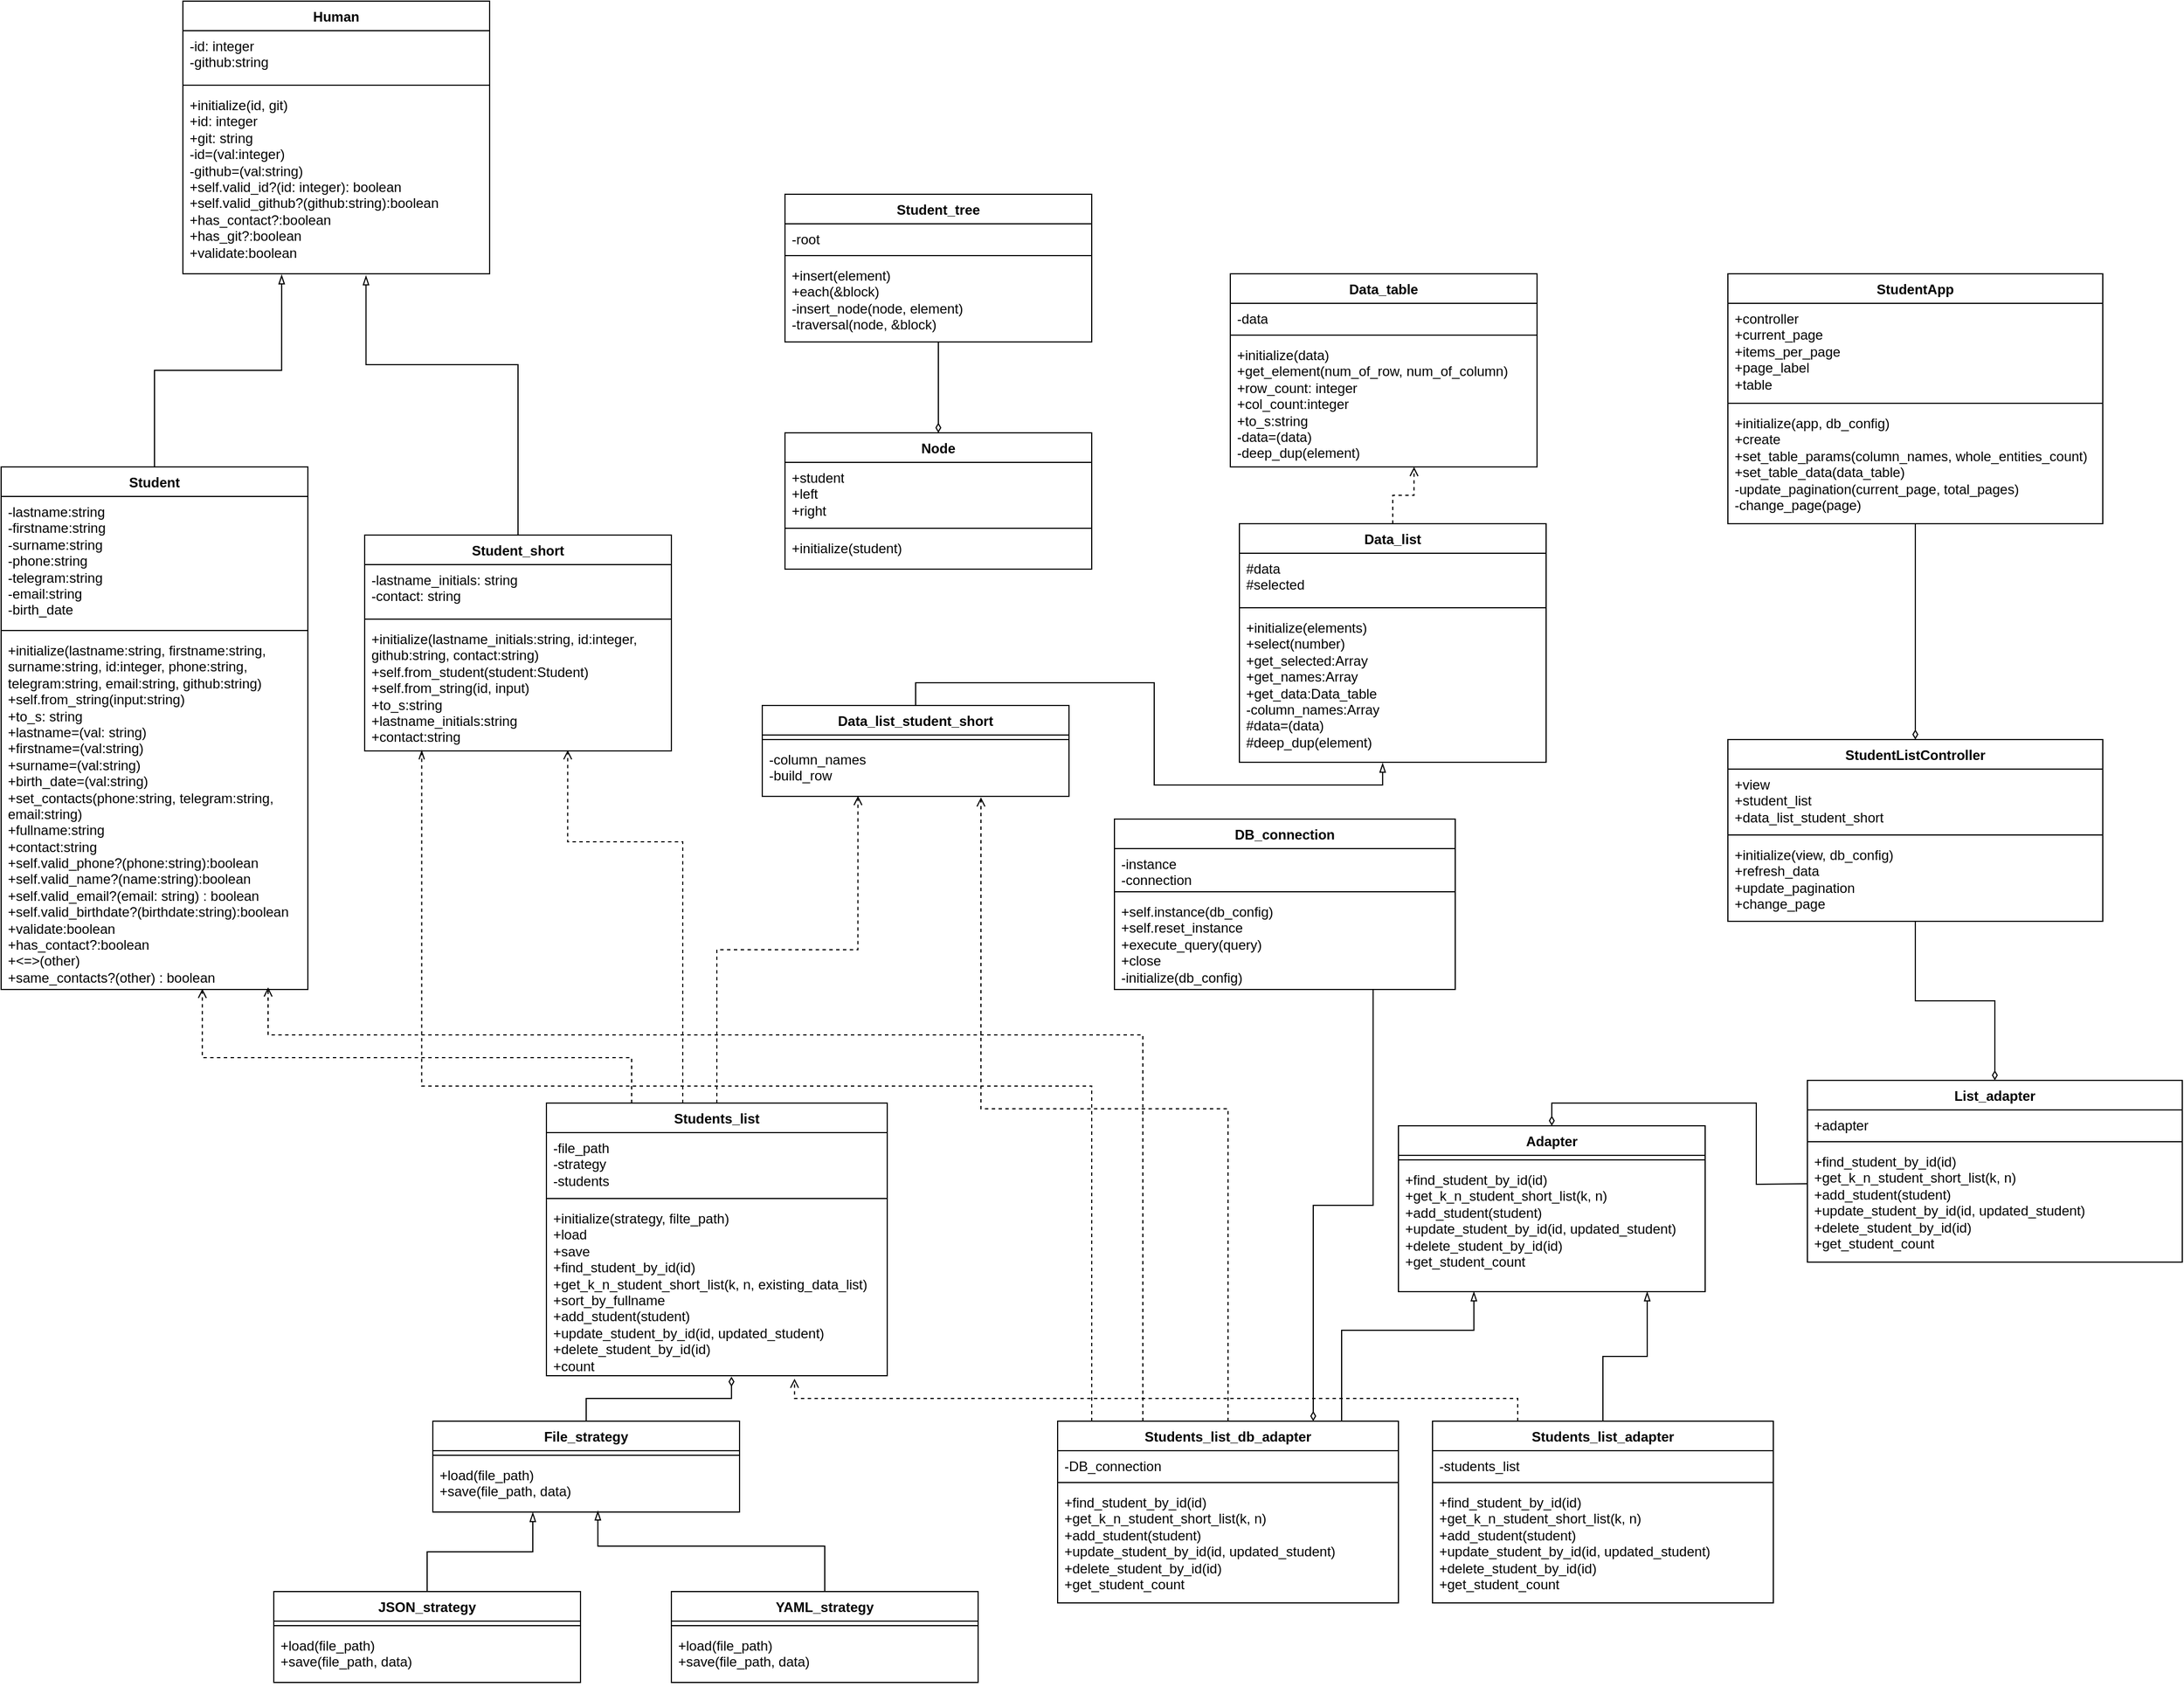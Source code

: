 <mxfile version="25.0.3">
  <diagram name="Страница — 1" id="xzKSbDcUTC4oshEdBpyW">
    <mxGraphModel dx="860" dy="2087" grid="1" gridSize="10" guides="1" tooltips="1" connect="1" arrows="1" fold="1" page="1" pageScale="1" pageWidth="827" pageHeight="1169" math="0" shadow="0">
      <root>
        <mxCell id="0" />
        <mxCell id="1" parent="0" />
        <mxCell id="dgC0GQ52S56ldT9R5wZU-2" value="Human" style="swimlane;fontStyle=1;align=center;verticalAlign=top;childLayout=stackLayout;horizontal=1;startSize=26;horizontalStack=0;resizeParent=1;resizeParentMax=0;resizeLast=0;collapsible=1;marginBottom=0;whiteSpace=wrap;html=1;" parent="1" vertex="1">
          <mxGeometry x="1010" y="-210" width="270" height="240" as="geometry" />
        </mxCell>
        <mxCell id="dgC0GQ52S56ldT9R5wZU-3" value="-id: integer&lt;div&gt;-github:string&lt;/div&gt;&lt;div&gt;&lt;br&gt;&lt;/div&gt;" style="text;strokeColor=none;fillColor=none;align=left;verticalAlign=top;spacingLeft=4;spacingRight=4;overflow=hidden;rotatable=0;points=[[0,0.5],[1,0.5]];portConstraint=eastwest;whiteSpace=wrap;html=1;" parent="dgC0GQ52S56ldT9R5wZU-2" vertex="1">
          <mxGeometry y="26" width="270" height="44" as="geometry" />
        </mxCell>
        <mxCell id="dgC0GQ52S56ldT9R5wZU-4" value="" style="line;strokeWidth=1;fillColor=none;align=left;verticalAlign=middle;spacingTop=-1;spacingLeft=3;spacingRight=3;rotatable=0;labelPosition=right;points=[];portConstraint=eastwest;strokeColor=inherit;" parent="dgC0GQ52S56ldT9R5wZU-2" vertex="1">
          <mxGeometry y="70" width="270" height="8" as="geometry" />
        </mxCell>
        <mxCell id="dgC0GQ52S56ldT9R5wZU-5" value="+initialize(id, git)&lt;div&gt;+id: integer&lt;/div&gt;&lt;div&gt;+git: string&lt;/div&gt;&lt;div&gt;-id=(val:integer)&lt;/div&gt;&lt;div&gt;-github=(val:string)&lt;/div&gt;&lt;div&gt;+self.valid_id?(id: integer): boolean&lt;/div&gt;&lt;div&gt;+self.valid_github?(github:string):boolean&lt;/div&gt;&lt;div&gt;+has_contact?:boolean&lt;/div&gt;&lt;div&gt;+has_git?:boolean&lt;/div&gt;&lt;div&gt;+validate:boolean&lt;/div&gt;" style="text;strokeColor=none;fillColor=none;align=left;verticalAlign=top;spacingLeft=4;spacingRight=4;overflow=hidden;rotatable=0;points=[[0,0.5],[1,0.5]];portConstraint=eastwest;whiteSpace=wrap;html=1;" parent="dgC0GQ52S56ldT9R5wZU-2" vertex="1">
          <mxGeometry y="78" width="270" height="162" as="geometry" />
        </mxCell>
        <mxCell id="dgC0GQ52S56ldT9R5wZU-6" value="Student_short" style="swimlane;fontStyle=1;align=center;verticalAlign=top;childLayout=stackLayout;horizontal=1;startSize=26;horizontalStack=0;resizeParent=1;resizeParentMax=0;resizeLast=0;collapsible=1;marginBottom=0;whiteSpace=wrap;html=1;" parent="1" vertex="1">
          <mxGeometry x="1170" y="260" width="270" height="190" as="geometry" />
        </mxCell>
        <mxCell id="dgC0GQ52S56ldT9R5wZU-7" value="-lastname_initials: string&lt;div&gt;-contact: string&lt;/div&gt;&lt;div&gt;&lt;br&gt;&lt;/div&gt;" style="text;strokeColor=none;fillColor=none;align=left;verticalAlign=top;spacingLeft=4;spacingRight=4;overflow=hidden;rotatable=0;points=[[0,0.5],[1,0.5]];portConstraint=eastwest;whiteSpace=wrap;html=1;" parent="dgC0GQ52S56ldT9R5wZU-6" vertex="1">
          <mxGeometry y="26" width="270" height="44" as="geometry" />
        </mxCell>
        <mxCell id="dgC0GQ52S56ldT9R5wZU-8" value="" style="line;strokeWidth=1;fillColor=none;align=left;verticalAlign=middle;spacingTop=-1;spacingLeft=3;spacingRight=3;rotatable=0;labelPosition=right;points=[];portConstraint=eastwest;strokeColor=inherit;" parent="dgC0GQ52S56ldT9R5wZU-6" vertex="1">
          <mxGeometry y="70" width="270" height="8" as="geometry" />
        </mxCell>
        <mxCell id="dgC0GQ52S56ldT9R5wZU-9" value="+initialize(lastname_initials:string, id:integer, github:string, contact:string)&lt;div&gt;+self.from_student(student:Student)&lt;/div&gt;&lt;div&gt;+self.from_string(id, input)&lt;/div&gt;&lt;div&gt;+to_s:string&lt;/div&gt;&lt;div&gt;+lastname_initials:string&lt;/div&gt;&lt;div&gt;+contact:string&lt;/div&gt;" style="text;strokeColor=none;fillColor=none;align=left;verticalAlign=top;spacingLeft=4;spacingRight=4;overflow=hidden;rotatable=0;points=[[0,0.5],[1,0.5]];portConstraint=eastwest;whiteSpace=wrap;html=1;" parent="dgC0GQ52S56ldT9R5wZU-6" vertex="1">
          <mxGeometry y="78" width="270" height="112" as="geometry" />
        </mxCell>
        <mxCell id="dgC0GQ52S56ldT9R5wZU-10" value="Student" style="swimlane;fontStyle=1;align=center;verticalAlign=top;childLayout=stackLayout;horizontal=1;startSize=26;horizontalStack=0;resizeParent=1;resizeParentMax=0;resizeLast=0;collapsible=1;marginBottom=0;whiteSpace=wrap;html=1;" parent="1" vertex="1">
          <mxGeometry x="850" y="200" width="270" height="460" as="geometry" />
        </mxCell>
        <mxCell id="dgC0GQ52S56ldT9R5wZU-11" value="&lt;div&gt;-lastname:string&lt;/div&gt;&lt;div&gt;-firstname:string&lt;/div&gt;&lt;div&gt;-surname:string&lt;/div&gt;&lt;div&gt;-phone:string&lt;/div&gt;&lt;div&gt;-telegram:string&lt;/div&gt;&lt;div&gt;-email:string&lt;/div&gt;&lt;div&gt;-birth_date&lt;/div&gt;" style="text;strokeColor=none;fillColor=none;align=left;verticalAlign=top;spacingLeft=4;spacingRight=4;overflow=hidden;rotatable=0;points=[[0,0.5],[1,0.5]];portConstraint=eastwest;whiteSpace=wrap;html=1;" parent="dgC0GQ52S56ldT9R5wZU-10" vertex="1">
          <mxGeometry y="26" width="270" height="114" as="geometry" />
        </mxCell>
        <mxCell id="dgC0GQ52S56ldT9R5wZU-12" value="" style="line;strokeWidth=1;fillColor=none;align=left;verticalAlign=middle;spacingTop=-1;spacingLeft=3;spacingRight=3;rotatable=0;labelPosition=right;points=[];portConstraint=eastwest;strokeColor=inherit;" parent="dgC0GQ52S56ldT9R5wZU-10" vertex="1">
          <mxGeometry y="140" width="270" height="8" as="geometry" />
        </mxCell>
        <mxCell id="dgC0GQ52S56ldT9R5wZU-13" value="+initialize(lastname:string, firstname:string, surname:string, id:integer, phone:string, telegram:string, email:string, github:string)&lt;div&gt;+self.from_string(input:string)&lt;/div&gt;&lt;div&gt;+to_s: string&lt;/div&gt;&lt;div&gt;+lastname=(val: string)&lt;/div&gt;&lt;div&gt;+firstname=(val:string)&lt;/div&gt;&lt;div&gt;+surname=(val:string)&lt;/div&gt;&lt;div&gt;+birth_date=(val:string)&lt;/div&gt;&lt;div&gt;+set_contacts(phone:string, telegram:string, email:string)&lt;/div&gt;&lt;div&gt;+fullname:string&lt;/div&gt;&lt;div&gt;+contact:string&lt;/div&gt;&lt;div&gt;&lt;div&gt;+self.valid_phone?(phone:string):boolean&lt;/div&gt;&lt;div&gt;+self.valid_name?(name:string):boolean&lt;/div&gt;&lt;div&gt;+self.valid_email?(email: string) : boolean&lt;/div&gt;&lt;/div&gt;&lt;div&gt;+self.valid_birthdate?(birthdate:string):boolean&lt;/div&gt;&lt;div&gt;+validate:boolean&lt;/div&gt;&lt;div&gt;+has_contact?:boolean&lt;/div&gt;&lt;div&gt;+&amp;lt;=&amp;gt;(other)&lt;/div&gt;&lt;div&gt;+same_contacts?(other) : boolean&lt;/div&gt;" style="text;strokeColor=none;fillColor=none;align=left;verticalAlign=top;spacingLeft=4;spacingRight=4;overflow=hidden;rotatable=0;points=[[0,0.5],[1,0.5]];portConstraint=eastwest;whiteSpace=wrap;html=1;" parent="dgC0GQ52S56ldT9R5wZU-10" vertex="1">
          <mxGeometry y="148" width="270" height="312" as="geometry" />
        </mxCell>
        <mxCell id="dgC0GQ52S56ldT9R5wZU-14" style="rounded=0;orthogonalLoop=1;jettySize=auto;html=1;exitX=0.5;exitY=0;exitDx=0;exitDy=0;endArrow=blockThin;endFill=0;edgeStyle=orthogonalEdgeStyle;entryX=0.597;entryY=1.01;entryDx=0;entryDy=0;entryPerimeter=0;" parent="1" source="dgC0GQ52S56ldT9R5wZU-6" target="dgC0GQ52S56ldT9R5wZU-5" edge="1">
          <mxGeometry relative="1" as="geometry">
            <mxPoint x="1171" y="333" as="targetPoint" />
            <Array as="points">
              <mxPoint x="1305" y="110" />
              <mxPoint x="1171" y="110" />
            </Array>
          </mxGeometry>
        </mxCell>
        <mxCell id="dgC0GQ52S56ldT9R5wZU-16" style="edgeStyle=orthogonalEdgeStyle;rounded=0;orthogonalLoop=1;jettySize=auto;html=1;entryX=0.5;entryY=0;entryDx=0;entryDy=0;exitX=0.322;exitY=1.005;exitDx=0;exitDy=0;exitPerimeter=0;startArrow=blockThin;startFill=0;endArrow=none;endFill=0;" parent="1" source="dgC0GQ52S56ldT9R5wZU-5" target="dgC0GQ52S56ldT9R5wZU-10" edge="1">
          <mxGeometry relative="1" as="geometry" />
        </mxCell>
        <mxCell id="dgC0GQ52S56ldT9R5wZU-17" value="Data_list" style="swimlane;fontStyle=1;align=center;verticalAlign=top;childLayout=stackLayout;horizontal=1;startSize=26;horizontalStack=0;resizeParent=1;resizeParentMax=0;resizeLast=0;collapsible=1;marginBottom=0;whiteSpace=wrap;html=1;" parent="1" vertex="1">
          <mxGeometry x="1940" y="250" width="270" height="210" as="geometry" />
        </mxCell>
        <mxCell id="dgC0GQ52S56ldT9R5wZU-18" value="&lt;div&gt;#data&lt;/div&gt;&lt;div&gt;#selected&lt;/div&gt;" style="text;strokeColor=none;fillColor=none;align=left;verticalAlign=top;spacingLeft=4;spacingRight=4;overflow=hidden;rotatable=0;points=[[0,0.5],[1,0.5]];portConstraint=eastwest;whiteSpace=wrap;html=1;" parent="dgC0GQ52S56ldT9R5wZU-17" vertex="1">
          <mxGeometry y="26" width="270" height="44" as="geometry" />
        </mxCell>
        <mxCell id="dgC0GQ52S56ldT9R5wZU-19" value="" style="line;strokeWidth=1;fillColor=none;align=left;verticalAlign=middle;spacingTop=-1;spacingLeft=3;spacingRight=3;rotatable=0;labelPosition=right;points=[];portConstraint=eastwest;strokeColor=inherit;" parent="dgC0GQ52S56ldT9R5wZU-17" vertex="1">
          <mxGeometry y="70" width="270" height="8" as="geometry" />
        </mxCell>
        <mxCell id="dgC0GQ52S56ldT9R5wZU-20" value="+initialize(elements)&lt;div&gt;+select(number)&lt;/div&gt;&lt;div&gt;+get_selected:Array&lt;/div&gt;&lt;div&gt;+get_names:Array&lt;/div&gt;&lt;div&gt;+get_data:Data_table&lt;/div&gt;&lt;div&gt;-column_names:Array&lt;/div&gt;&lt;div&gt;#data=(data)&lt;/div&gt;&lt;div&gt;#deep_dup(element)&lt;/div&gt;" style="text;strokeColor=none;fillColor=none;align=left;verticalAlign=top;spacingLeft=4;spacingRight=4;overflow=hidden;rotatable=0;points=[[0,0.5],[1,0.5]];portConstraint=eastwest;whiteSpace=wrap;html=1;" parent="dgC0GQ52S56ldT9R5wZU-17" vertex="1">
          <mxGeometry y="78" width="270" height="132" as="geometry" />
        </mxCell>
        <mxCell id="dgC0GQ52S56ldT9R5wZU-21" value="Data_list_student_short" style="swimlane;fontStyle=1;align=center;verticalAlign=top;childLayout=stackLayout;horizontal=1;startSize=26;horizontalStack=0;resizeParent=1;resizeParentMax=0;resizeLast=0;collapsible=1;marginBottom=0;whiteSpace=wrap;html=1;" parent="1" vertex="1">
          <mxGeometry x="1520" y="410" width="270" height="80" as="geometry" />
        </mxCell>
        <mxCell id="dgC0GQ52S56ldT9R5wZU-23" value="" style="line;strokeWidth=1;fillColor=none;align=left;verticalAlign=middle;spacingTop=-1;spacingLeft=3;spacingRight=3;rotatable=0;labelPosition=right;points=[];portConstraint=eastwest;strokeColor=inherit;" parent="dgC0GQ52S56ldT9R5wZU-21" vertex="1">
          <mxGeometry y="26" width="270" height="8" as="geometry" />
        </mxCell>
        <mxCell id="dgC0GQ52S56ldT9R5wZU-24" value="-column_names&lt;div&gt;-build_row&lt;/div&gt;" style="text;strokeColor=none;fillColor=none;align=left;verticalAlign=top;spacingLeft=4;spacingRight=4;overflow=hidden;rotatable=0;points=[[0,0.5],[1,0.5]];portConstraint=eastwest;whiteSpace=wrap;html=1;" parent="dgC0GQ52S56ldT9R5wZU-21" vertex="1">
          <mxGeometry y="34" width="270" height="46" as="geometry" />
        </mxCell>
        <mxCell id="dgC0GQ52S56ldT9R5wZU-25" style="edgeStyle=orthogonalEdgeStyle;rounded=0;orthogonalLoop=1;jettySize=auto;html=1;exitX=0.5;exitY=0;exitDx=0;exitDy=0;entryX=0.467;entryY=1.005;entryDx=0;entryDy=0;entryPerimeter=0;endArrow=blockThin;endFill=0;" parent="1" source="dgC0GQ52S56ldT9R5wZU-21" target="dgC0GQ52S56ldT9R5wZU-20" edge="1">
          <mxGeometry relative="1" as="geometry" />
        </mxCell>
        <mxCell id="dgC0GQ52S56ldT9R5wZU-26" value="Data_table" style="swimlane;fontStyle=1;align=center;verticalAlign=top;childLayout=stackLayout;horizontal=1;startSize=26;horizontalStack=0;resizeParent=1;resizeParentMax=0;resizeLast=0;collapsible=1;marginBottom=0;whiteSpace=wrap;html=1;" parent="1" vertex="1">
          <mxGeometry x="1932" y="30" width="270" height="170" as="geometry" />
        </mxCell>
        <mxCell id="dgC0GQ52S56ldT9R5wZU-27" value="-data" style="text;strokeColor=none;fillColor=none;align=left;verticalAlign=top;spacingLeft=4;spacingRight=4;overflow=hidden;rotatable=0;points=[[0,0.5],[1,0.5]];portConstraint=eastwest;whiteSpace=wrap;html=1;" parent="dgC0GQ52S56ldT9R5wZU-26" vertex="1">
          <mxGeometry y="26" width="270" height="24" as="geometry" />
        </mxCell>
        <mxCell id="dgC0GQ52S56ldT9R5wZU-28" value="" style="line;strokeWidth=1;fillColor=none;align=left;verticalAlign=middle;spacingTop=-1;spacingLeft=3;spacingRight=3;rotatable=0;labelPosition=right;points=[];portConstraint=eastwest;strokeColor=inherit;" parent="dgC0GQ52S56ldT9R5wZU-26" vertex="1">
          <mxGeometry y="50" width="270" height="8" as="geometry" />
        </mxCell>
        <mxCell id="dgC0GQ52S56ldT9R5wZU-29" value="+initialize(data)&lt;div&gt;+get_element(num_of_row, num_of_column)&lt;/div&gt;&lt;div&gt;+row_count: integer&lt;/div&gt;&lt;div&gt;+col_count:integer&lt;/div&gt;&lt;div&gt;+to_s:string&lt;/div&gt;&lt;div&gt;-data=(data)&lt;/div&gt;&lt;div&gt;-deep_dup(element)&lt;/div&gt;" style="text;strokeColor=none;fillColor=none;align=left;verticalAlign=top;spacingLeft=4;spacingRight=4;overflow=hidden;rotatable=0;points=[[0,0.5],[1,0.5]];portConstraint=eastwest;whiteSpace=wrap;html=1;" parent="dgC0GQ52S56ldT9R5wZU-26" vertex="1">
          <mxGeometry y="58" width="270" height="112" as="geometry" />
        </mxCell>
        <mxCell id="rb87mAZRh5w8BiPJoc-g-1" value="Students_list" style="swimlane;fontStyle=1;align=center;verticalAlign=top;childLayout=stackLayout;horizontal=1;startSize=26;horizontalStack=0;resizeParent=1;resizeParentMax=0;resizeLast=0;collapsible=1;marginBottom=0;whiteSpace=wrap;html=1;" parent="1" vertex="1">
          <mxGeometry x="1330" y="760" width="300" height="240" as="geometry" />
        </mxCell>
        <mxCell id="rb87mAZRh5w8BiPJoc-g-2" value="-file_path&lt;div&gt;-strategy&lt;/div&gt;&lt;div&gt;-students&lt;/div&gt;" style="text;strokeColor=none;fillColor=none;align=left;verticalAlign=top;spacingLeft=4;spacingRight=4;overflow=hidden;rotatable=0;points=[[0,0.5],[1,0.5]];portConstraint=eastwest;whiteSpace=wrap;html=1;" parent="rb87mAZRh5w8BiPJoc-g-1" vertex="1">
          <mxGeometry y="26" width="300" height="54" as="geometry" />
        </mxCell>
        <mxCell id="rb87mAZRh5w8BiPJoc-g-3" value="" style="line;strokeWidth=1;fillColor=none;align=left;verticalAlign=middle;spacingTop=-1;spacingLeft=3;spacingRight=3;rotatable=0;labelPosition=right;points=[];portConstraint=eastwest;strokeColor=inherit;" parent="rb87mAZRh5w8BiPJoc-g-1" vertex="1">
          <mxGeometry y="80" width="300" height="8" as="geometry" />
        </mxCell>
        <mxCell id="rb87mAZRh5w8BiPJoc-g-4" value="+initialize(strategy, filte_path)&lt;div&gt;+load&lt;/div&gt;&lt;div&gt;+save&lt;/div&gt;&lt;div&gt;+find_student_by_id(id)&lt;/div&gt;&lt;div&gt;+get_k_n_student_short_list(k, n, existing_data_list)&lt;/div&gt;&lt;div&gt;+sort_by_fullname&lt;/div&gt;&lt;div&gt;+add_student(student)&lt;/div&gt;&lt;div&gt;+update_student_by_id(id, updated_student)&lt;/div&gt;&lt;div&gt;+delete_student_by_id(id)&lt;/div&gt;&lt;div&gt;+count&lt;/div&gt;" style="text;strokeColor=none;fillColor=none;align=left;verticalAlign=top;spacingLeft=4;spacingRight=4;overflow=hidden;rotatable=0;points=[[0,0.5],[1,0.5]];portConstraint=eastwest;whiteSpace=wrap;html=1;" parent="rb87mAZRh5w8BiPJoc-g-1" vertex="1">
          <mxGeometry y="88" width="300" height="152" as="geometry" />
        </mxCell>
        <mxCell id="aVTpw7ciWaZ5N4menI4E-1" style="edgeStyle=orthogonalEdgeStyle;rounded=0;orthogonalLoop=1;jettySize=auto;html=1;entryX=0.5;entryY=0;entryDx=0;entryDy=0;endArrow=diamondThin;endFill=0;" parent="1" source="rb87mAZRh5w8BiPJoc-g-5" target="rb87mAZRh5w8BiPJoc-g-9" edge="1">
          <mxGeometry relative="1" as="geometry" />
        </mxCell>
        <mxCell id="rb87mAZRh5w8BiPJoc-g-5" value="Student_tree" style="swimlane;fontStyle=1;align=center;verticalAlign=top;childLayout=stackLayout;horizontal=1;startSize=26;horizontalStack=0;resizeParent=1;resizeParentMax=0;resizeLast=0;collapsible=1;marginBottom=0;whiteSpace=wrap;html=1;" parent="1" vertex="1">
          <mxGeometry x="1540" y="-40" width="270" height="130" as="geometry" />
        </mxCell>
        <mxCell id="rb87mAZRh5w8BiPJoc-g-6" value="&lt;div&gt;-root&lt;/div&gt;" style="text;strokeColor=none;fillColor=none;align=left;verticalAlign=top;spacingLeft=4;spacingRight=4;overflow=hidden;rotatable=0;points=[[0,0.5],[1,0.5]];portConstraint=eastwest;whiteSpace=wrap;html=1;" parent="rb87mAZRh5w8BiPJoc-g-5" vertex="1">
          <mxGeometry y="26" width="270" height="24" as="geometry" />
        </mxCell>
        <mxCell id="rb87mAZRh5w8BiPJoc-g-7" value="" style="line;strokeWidth=1;fillColor=none;align=left;verticalAlign=middle;spacingTop=-1;spacingLeft=3;spacingRight=3;rotatable=0;labelPosition=right;points=[];portConstraint=eastwest;strokeColor=inherit;" parent="rb87mAZRh5w8BiPJoc-g-5" vertex="1">
          <mxGeometry y="50" width="270" height="8" as="geometry" />
        </mxCell>
        <mxCell id="rb87mAZRh5w8BiPJoc-g-8" value="+insert(element)&lt;div&gt;+each(&amp;amp;block)&lt;/div&gt;&lt;div&gt;-insert_node(node, element)&lt;/div&gt;&lt;div&gt;-traversal(node, &amp;amp;block)&lt;/div&gt;" style="text;strokeColor=none;fillColor=none;align=left;verticalAlign=top;spacingLeft=4;spacingRight=4;overflow=hidden;rotatable=0;points=[[0,0.5],[1,0.5]];portConstraint=eastwest;whiteSpace=wrap;html=1;" parent="rb87mAZRh5w8BiPJoc-g-5" vertex="1">
          <mxGeometry y="58" width="270" height="72" as="geometry" />
        </mxCell>
        <mxCell id="rb87mAZRh5w8BiPJoc-g-9" value="Node" style="swimlane;fontStyle=1;align=center;verticalAlign=top;childLayout=stackLayout;horizontal=1;startSize=26;horizontalStack=0;resizeParent=1;resizeParentMax=0;resizeLast=0;collapsible=1;marginBottom=0;whiteSpace=wrap;html=1;" parent="1" vertex="1">
          <mxGeometry x="1540" y="170" width="270" height="120" as="geometry" />
        </mxCell>
        <mxCell id="rb87mAZRh5w8BiPJoc-g-10" value="&lt;div&gt;+student&lt;/div&gt;&lt;div&gt;+left&lt;/div&gt;&lt;div&gt;+right&lt;/div&gt;" style="text;strokeColor=none;fillColor=none;align=left;verticalAlign=top;spacingLeft=4;spacingRight=4;overflow=hidden;rotatable=0;points=[[0,0.5],[1,0.5]];portConstraint=eastwest;whiteSpace=wrap;html=1;" parent="rb87mAZRh5w8BiPJoc-g-9" vertex="1">
          <mxGeometry y="26" width="270" height="54" as="geometry" />
        </mxCell>
        <mxCell id="rb87mAZRh5w8BiPJoc-g-11" value="" style="line;strokeWidth=1;fillColor=none;align=left;verticalAlign=middle;spacingTop=-1;spacingLeft=3;spacingRight=3;rotatable=0;labelPosition=right;points=[];portConstraint=eastwest;strokeColor=inherit;" parent="rb87mAZRh5w8BiPJoc-g-9" vertex="1">
          <mxGeometry y="80" width="270" height="8" as="geometry" />
        </mxCell>
        <mxCell id="rb87mAZRh5w8BiPJoc-g-12" value="+initialize(student)" style="text;strokeColor=none;fillColor=none;align=left;verticalAlign=top;spacingLeft=4;spacingRight=4;overflow=hidden;rotatable=0;points=[[0,0.5],[1,0.5]];portConstraint=eastwest;whiteSpace=wrap;html=1;" parent="rb87mAZRh5w8BiPJoc-g-9" vertex="1">
          <mxGeometry y="88" width="270" height="32" as="geometry" />
        </mxCell>
        <mxCell id="rb87mAZRh5w8BiPJoc-g-14" value="File_strategy" style="swimlane;fontStyle=1;align=center;verticalAlign=top;childLayout=stackLayout;horizontal=1;startSize=26;horizontalStack=0;resizeParent=1;resizeParentMax=0;resizeLast=0;collapsible=1;marginBottom=0;whiteSpace=wrap;html=1;" parent="1" vertex="1">
          <mxGeometry x="1230" y="1040" width="270" height="80" as="geometry" />
        </mxCell>
        <mxCell id="rb87mAZRh5w8BiPJoc-g-15" value="" style="line;strokeWidth=1;fillColor=none;align=left;verticalAlign=middle;spacingTop=-1;spacingLeft=3;spacingRight=3;rotatable=0;labelPosition=right;points=[];portConstraint=eastwest;strokeColor=inherit;" parent="rb87mAZRh5w8BiPJoc-g-14" vertex="1">
          <mxGeometry y="26" width="270" height="8" as="geometry" />
        </mxCell>
        <mxCell id="rb87mAZRh5w8BiPJoc-g-16" value="+load(file_path)&lt;div&gt;+save(file_path, data)&lt;/div&gt;" style="text;strokeColor=none;fillColor=none;align=left;verticalAlign=top;spacingLeft=4;spacingRight=4;overflow=hidden;rotatable=0;points=[[0,0.5],[1,0.5]];portConstraint=eastwest;whiteSpace=wrap;html=1;" parent="rb87mAZRh5w8BiPJoc-g-14" vertex="1">
          <mxGeometry y="34" width="270" height="46" as="geometry" />
        </mxCell>
        <mxCell id="rb87mAZRh5w8BiPJoc-g-24" value="JSON_strategy" style="swimlane;fontStyle=1;align=center;verticalAlign=top;childLayout=stackLayout;horizontal=1;startSize=26;horizontalStack=0;resizeParent=1;resizeParentMax=0;resizeLast=0;collapsible=1;marginBottom=0;whiteSpace=wrap;html=1;" parent="1" vertex="1">
          <mxGeometry x="1090" y="1190" width="270" height="80" as="geometry" />
        </mxCell>
        <mxCell id="rb87mAZRh5w8BiPJoc-g-25" value="" style="line;strokeWidth=1;fillColor=none;align=left;verticalAlign=middle;spacingTop=-1;spacingLeft=3;spacingRight=3;rotatable=0;labelPosition=right;points=[];portConstraint=eastwest;strokeColor=inherit;" parent="rb87mAZRh5w8BiPJoc-g-24" vertex="1">
          <mxGeometry y="26" width="270" height="8" as="geometry" />
        </mxCell>
        <mxCell id="rb87mAZRh5w8BiPJoc-g-26" value="+load(file_path)&lt;div&gt;+save(file_path, data)&lt;/div&gt;" style="text;strokeColor=none;fillColor=none;align=left;verticalAlign=top;spacingLeft=4;spacingRight=4;overflow=hidden;rotatable=0;points=[[0,0.5],[1,0.5]];portConstraint=eastwest;whiteSpace=wrap;html=1;" parent="rb87mAZRh5w8BiPJoc-g-24" vertex="1">
          <mxGeometry y="34" width="270" height="46" as="geometry" />
        </mxCell>
        <mxCell id="rb87mAZRh5w8BiPJoc-g-27" value="YAML_strategy" style="swimlane;fontStyle=1;align=center;verticalAlign=top;childLayout=stackLayout;horizontal=1;startSize=26;horizontalStack=0;resizeParent=1;resizeParentMax=0;resizeLast=0;collapsible=1;marginBottom=0;whiteSpace=wrap;html=1;" parent="1" vertex="1">
          <mxGeometry x="1440" y="1190" width="270" height="80" as="geometry" />
        </mxCell>
        <mxCell id="rb87mAZRh5w8BiPJoc-g-28" value="" style="line;strokeWidth=1;fillColor=none;align=left;verticalAlign=middle;spacingTop=-1;spacingLeft=3;spacingRight=3;rotatable=0;labelPosition=right;points=[];portConstraint=eastwest;strokeColor=inherit;" parent="rb87mAZRh5w8BiPJoc-g-27" vertex="1">
          <mxGeometry y="26" width="270" height="8" as="geometry" />
        </mxCell>
        <mxCell id="rb87mAZRh5w8BiPJoc-g-29" value="+load(file_path)&lt;div&gt;+save(file_path, data)&lt;/div&gt;" style="text;strokeColor=none;fillColor=none;align=left;verticalAlign=top;spacingLeft=4;spacingRight=4;overflow=hidden;rotatable=0;points=[[0,0.5],[1,0.5]];portConstraint=eastwest;whiteSpace=wrap;html=1;" parent="rb87mAZRh5w8BiPJoc-g-27" vertex="1">
          <mxGeometry y="34" width="270" height="46" as="geometry" />
        </mxCell>
        <mxCell id="rb87mAZRh5w8BiPJoc-g-30" style="edgeStyle=orthogonalEdgeStyle;rounded=0;orthogonalLoop=1;jettySize=auto;html=1;exitX=0.5;exitY=0;exitDx=0;exitDy=0;entryX=0.326;entryY=1.006;entryDx=0;entryDy=0;entryPerimeter=0;endArrow=blockThin;endFill=0;" parent="1" source="rb87mAZRh5w8BiPJoc-g-24" target="rb87mAZRh5w8BiPJoc-g-16" edge="1">
          <mxGeometry relative="1" as="geometry" />
        </mxCell>
        <mxCell id="rb87mAZRh5w8BiPJoc-g-31" style="edgeStyle=orthogonalEdgeStyle;rounded=0;orthogonalLoop=1;jettySize=auto;html=1;exitX=0.5;exitY=0;exitDx=0;exitDy=0;entryX=0.538;entryY=0.975;entryDx=0;entryDy=0;entryPerimeter=0;endArrow=blockThin;endFill=0;" parent="1" source="rb87mAZRh5w8BiPJoc-g-27" target="rb87mAZRh5w8BiPJoc-g-16" edge="1">
          <mxGeometry relative="1" as="geometry">
            <Array as="points">
              <mxPoint x="1575" y="1150" />
              <mxPoint x="1375" y="1150" />
            </Array>
          </mxGeometry>
        </mxCell>
        <mxCell id="N9eYVUXCDiaWprhX4-wi-15" style="edgeStyle=orthogonalEdgeStyle;rounded=0;orthogonalLoop=1;jettySize=auto;html=1;endArrow=open;endFill=0;exitX=0.25;exitY=0;exitDx=0;exitDy=0;startArrow=none;startFill=0;entryX=0.874;entryY=0.994;entryDx=0;entryDy=0;entryPerimeter=0;dashed=1;" parent="1" source="t7xBzDP67uY2wWWh6h_h-16" target="dgC0GQ52S56ldT9R5wZU-13" edge="1">
          <mxGeometry relative="1" as="geometry">
            <mxPoint x="1080" y="650" as="targetPoint" />
            <Array as="points">
              <mxPoint x="1855" y="700" />
              <mxPoint x="1085" y="700" />
            </Array>
            <mxPoint x="1861" y="836" as="sourcePoint" />
          </mxGeometry>
        </mxCell>
        <mxCell id="t7xBzDP67uY2wWWh6h_h-6" value="Adapter" style="swimlane;fontStyle=1;align=center;verticalAlign=top;childLayout=stackLayout;horizontal=1;startSize=26;horizontalStack=0;resizeParent=1;resizeParentMax=0;resizeLast=0;collapsible=1;marginBottom=0;whiteSpace=wrap;html=1;" parent="1" vertex="1">
          <mxGeometry x="2080" y="780" width="270" height="146" as="geometry" />
        </mxCell>
        <mxCell id="t7xBzDP67uY2wWWh6h_h-8" value="" style="line;strokeWidth=1;fillColor=none;align=left;verticalAlign=middle;spacingTop=-1;spacingLeft=3;spacingRight=3;rotatable=0;labelPosition=right;points=[];portConstraint=eastwest;strokeColor=inherit;" parent="t7xBzDP67uY2wWWh6h_h-6" vertex="1">
          <mxGeometry y="26" width="270" height="8" as="geometry" />
        </mxCell>
        <mxCell id="t7xBzDP67uY2wWWh6h_h-9" value="+find_student_by_id(id)&lt;div&gt;+get_k_n_student_short_list(k, n)&lt;/div&gt;&lt;div&gt;+add_student(student)&lt;/div&gt;&lt;div&gt;+update_student_by_id(id, updated_student)&lt;/div&gt;&lt;div&gt;+delete_student_by_id(id)&lt;/div&gt;&lt;div&gt;+get_student_count&lt;/div&gt;" style="text;strokeColor=none;fillColor=none;align=left;verticalAlign=top;spacingLeft=4;spacingRight=4;overflow=hidden;rotatable=0;points=[[0,0.5],[1,0.5]];portConstraint=eastwest;whiteSpace=wrap;html=1;" parent="t7xBzDP67uY2wWWh6h_h-6" vertex="1">
          <mxGeometry y="34" width="270" height="112" as="geometry" />
        </mxCell>
        <mxCell id="1FoNnlJ7nb79P3DW6u4G-2" style="edgeStyle=orthogonalEdgeStyle;rounded=0;orthogonalLoop=1;jettySize=auto;html=1;exitX=0.5;exitY=0;exitDx=0;exitDy=0;entryX=0.246;entryY=1;entryDx=0;entryDy=0;entryPerimeter=0;endArrow=blockThin;endFill=0;" parent="1" source="t7xBzDP67uY2wWWh6h_h-16" target="t7xBzDP67uY2wWWh6h_h-9" edge="1">
          <mxGeometry relative="1" as="geometry">
            <mxPoint x="2050" y="680" as="targetPoint" />
            <Array as="points">
              <mxPoint x="2030" y="1040" />
              <mxPoint x="2030" y="960" />
              <mxPoint x="2146" y="960" />
            </Array>
          </mxGeometry>
        </mxCell>
        <mxCell id="t7xBzDP67uY2wWWh6h_h-16" value="Students_list_db_adapter" style="swimlane;fontStyle=1;align=center;verticalAlign=top;childLayout=stackLayout;horizontal=1;startSize=26;horizontalStack=0;resizeParent=1;resizeParentMax=0;resizeLast=0;collapsible=1;marginBottom=0;whiteSpace=wrap;html=1;" parent="1" vertex="1">
          <mxGeometry x="1780" y="1040" width="300" height="160" as="geometry" />
        </mxCell>
        <mxCell id="t7xBzDP67uY2wWWh6h_h-17" value="-DB_connection" style="text;strokeColor=none;fillColor=none;align=left;verticalAlign=top;spacingLeft=4;spacingRight=4;overflow=hidden;rotatable=0;points=[[0,0.5],[1,0.5]];portConstraint=eastwest;whiteSpace=wrap;html=1;" parent="t7xBzDP67uY2wWWh6h_h-16" vertex="1">
          <mxGeometry y="26" width="300" height="24" as="geometry" />
        </mxCell>
        <mxCell id="t7xBzDP67uY2wWWh6h_h-19" value="" style="line;strokeWidth=1;fillColor=none;align=left;verticalAlign=middle;spacingTop=-1;spacingLeft=3;spacingRight=3;rotatable=0;labelPosition=right;points=[];portConstraint=eastwest;strokeColor=inherit;" parent="t7xBzDP67uY2wWWh6h_h-16" vertex="1">
          <mxGeometry y="50" width="300" height="8" as="geometry" />
        </mxCell>
        <mxCell id="t7xBzDP67uY2wWWh6h_h-20" value="+find_student_by_id(id)&lt;div&gt;+get_k_n_student_short_list(k, n)&lt;/div&gt;&lt;div&gt;+add_student(student)&lt;/div&gt;&lt;div&gt;+update_student_by_id(id, updated_student)&lt;/div&gt;&lt;div&gt;+delete_student_by_id(id)&lt;/div&gt;&lt;div&gt;+get_student_count&lt;/div&gt;" style="text;strokeColor=none;fillColor=none;align=left;verticalAlign=top;spacingLeft=4;spacingRight=4;overflow=hidden;rotatable=0;points=[[0,0.5],[1,0.5]];portConstraint=eastwest;whiteSpace=wrap;html=1;" parent="t7xBzDP67uY2wWWh6h_h-16" vertex="1">
          <mxGeometry y="58" width="300" height="102" as="geometry" />
        </mxCell>
        <mxCell id="t7xBzDP67uY2wWWh6h_h-22" value="Students_list_adapter" style="swimlane;fontStyle=1;align=center;verticalAlign=top;childLayout=stackLayout;horizontal=1;startSize=26;horizontalStack=0;resizeParent=1;resizeParentMax=0;resizeLast=0;collapsible=1;marginBottom=0;whiteSpace=wrap;html=1;" parent="1" vertex="1">
          <mxGeometry x="2110" y="1040" width="300" height="160" as="geometry" />
        </mxCell>
        <mxCell id="t7xBzDP67uY2wWWh6h_h-23" value="-students_list" style="text;strokeColor=none;fillColor=none;align=left;verticalAlign=top;spacingLeft=4;spacingRight=4;overflow=hidden;rotatable=0;points=[[0,0.5],[1,0.5]];portConstraint=eastwest;whiteSpace=wrap;html=1;" parent="t7xBzDP67uY2wWWh6h_h-22" vertex="1">
          <mxGeometry y="26" width="300" height="24" as="geometry" />
        </mxCell>
        <mxCell id="t7xBzDP67uY2wWWh6h_h-24" value="" style="line;strokeWidth=1;fillColor=none;align=left;verticalAlign=middle;spacingTop=-1;spacingLeft=3;spacingRight=3;rotatable=0;labelPosition=right;points=[];portConstraint=eastwest;strokeColor=inherit;" parent="t7xBzDP67uY2wWWh6h_h-22" vertex="1">
          <mxGeometry y="50" width="300" height="8" as="geometry" />
        </mxCell>
        <mxCell id="t7xBzDP67uY2wWWh6h_h-25" value="+find_student_by_id(id)&lt;div&gt;+get_k_n_student_short_list(k, n)&lt;/div&gt;&lt;div&gt;+add_student(student)&lt;/div&gt;&lt;div&gt;+update_student_by_id(id, updated_student)&lt;/div&gt;&lt;div&gt;+delete_student_by_id(id)&lt;/div&gt;&lt;div&gt;+get_student_count&lt;/div&gt;" style="text;strokeColor=none;fillColor=none;align=left;verticalAlign=top;spacingLeft=4;spacingRight=4;overflow=hidden;rotatable=0;points=[[0,0.5],[1,0.5]];portConstraint=eastwest;whiteSpace=wrap;html=1;" parent="t7xBzDP67uY2wWWh6h_h-22" vertex="1">
          <mxGeometry y="58" width="300" height="102" as="geometry" />
        </mxCell>
        <mxCell id="N9eYVUXCDiaWprhX4-wi-2" style="edgeStyle=orthogonalEdgeStyle;rounded=0;orthogonalLoop=1;jettySize=auto;html=1;exitX=0.5;exitY=0;exitDx=0;exitDy=0;entryX=0.543;entryY=1.005;entryDx=0;entryDy=0;entryPerimeter=0;endArrow=diamondThin;endFill=0;startArrow=none;startFill=0;" parent="1" source="rb87mAZRh5w8BiPJoc-g-14" target="rb87mAZRh5w8BiPJoc-g-4" edge="1">
          <mxGeometry relative="1" as="geometry" />
        </mxCell>
        <mxCell id="N9eYVUXCDiaWprhX4-wi-3" style="edgeStyle=orthogonalEdgeStyle;rounded=0;orthogonalLoop=1;jettySize=auto;html=1;entryX=0.713;entryY=1.018;entryDx=0;entryDy=0;entryPerimeter=0;endArrow=open;endFill=0;startArrow=none;startFill=0;exitX=0.5;exitY=0;exitDx=0;exitDy=0;dashed=1;" parent="1" source="t7xBzDP67uY2wWWh6h_h-16" target="dgC0GQ52S56ldT9R5wZU-24" edge="1">
          <mxGeometry relative="1" as="geometry">
            <mxPoint x="1855" y="960" as="sourcePoint" />
          </mxGeometry>
        </mxCell>
        <mxCell id="N9eYVUXCDiaWprhX4-wi-4" style="edgeStyle=orthogonalEdgeStyle;rounded=0;orthogonalLoop=1;jettySize=auto;html=1;exitX=0.5;exitY=0;exitDx=0;exitDy=0;entryX=0.312;entryY=0.992;entryDx=0;entryDy=0;entryPerimeter=0;endArrow=open;endFill=0;startArrow=none;startFill=0;dashed=1;" parent="1" source="rb87mAZRh5w8BiPJoc-g-1" target="dgC0GQ52S56ldT9R5wZU-24" edge="1">
          <mxGeometry relative="1" as="geometry" />
        </mxCell>
        <mxCell id="N9eYVUXCDiaWprhX4-wi-6" style="edgeStyle=orthogonalEdgeStyle;rounded=0;orthogonalLoop=1;jettySize=auto;html=1;exitX=0.25;exitY=0;exitDx=0;exitDy=0;entryX=0.728;entryY=1.017;entryDx=0;entryDy=0;entryPerimeter=0;endArrow=open;endFill=0;dashed=1;" parent="1" source="t7xBzDP67uY2wWWh6h_h-22" target="rb87mAZRh5w8BiPJoc-g-4" edge="1">
          <mxGeometry relative="1" as="geometry">
            <Array as="points">
              <mxPoint x="2185" y="1020" />
              <mxPoint x="1548" y="1020" />
            </Array>
          </mxGeometry>
        </mxCell>
        <mxCell id="N9eYVUXCDiaWprhX4-wi-8" style="edgeStyle=orthogonalEdgeStyle;rounded=0;orthogonalLoop=1;jettySize=auto;html=1;exitX=0.5;exitY=0;exitDx=0;exitDy=0;entryX=0.599;entryY=1;entryDx=0;entryDy=0;entryPerimeter=0;endArrow=open;endFill=0;dashed=1;" parent="1" source="dgC0GQ52S56ldT9R5wZU-17" target="dgC0GQ52S56ldT9R5wZU-29" edge="1">
          <mxGeometry relative="1" as="geometry" />
        </mxCell>
        <mxCell id="N9eYVUXCDiaWprhX4-wi-9" style="edgeStyle=orthogonalEdgeStyle;rounded=0;orthogonalLoop=1;jettySize=auto;html=1;exitX=0.25;exitY=0;exitDx=0;exitDy=0;entryX=0.656;entryY=0.998;entryDx=0;entryDy=0;entryPerimeter=0;endArrow=open;endFill=0;startArrow=none;startFill=0;dashed=1;" parent="1" source="rb87mAZRh5w8BiPJoc-g-1" target="dgC0GQ52S56ldT9R5wZU-13" edge="1">
          <mxGeometry relative="1" as="geometry">
            <Array as="points">
              <mxPoint x="1405" y="720" />
              <mxPoint x="1027" y="720" />
            </Array>
          </mxGeometry>
        </mxCell>
        <mxCell id="N9eYVUXCDiaWprhX4-wi-10" style="edgeStyle=orthogonalEdgeStyle;rounded=0;orthogonalLoop=1;jettySize=auto;html=1;entryX=0.662;entryY=0.994;entryDx=0;entryDy=0;entryPerimeter=0;endArrow=open;endFill=0;startArrow=none;startFill=0;dashed=1;" parent="1" source="rb87mAZRh5w8BiPJoc-g-1" target="dgC0GQ52S56ldT9R5wZU-9" edge="1">
          <mxGeometry relative="1" as="geometry">
            <Array as="points">
              <mxPoint x="1450" y="530" />
              <mxPoint x="1349" y="530" />
            </Array>
          </mxGeometry>
        </mxCell>
        <mxCell id="N9eYVUXCDiaWprhX4-wi-14" style="edgeStyle=orthogonalEdgeStyle;rounded=0;orthogonalLoop=1;jettySize=auto;html=1;exitX=0.1;exitY=0;exitDx=0;exitDy=0;entryX=0.186;entryY=0.994;entryDx=0;entryDy=0;entryPerimeter=0;endArrow=openThin;endFill=0;exitPerimeter=0;startArrow=none;startFill=0;dashed=1;" parent="1" source="t7xBzDP67uY2wWWh6h_h-16" target="dgC0GQ52S56ldT9R5wZU-9" edge="1">
          <mxGeometry relative="1" as="geometry">
            <mxPoint x="1835" y="770" as="sourcePoint" />
          </mxGeometry>
        </mxCell>
        <mxCell id="1FoNnlJ7nb79P3DW6u4G-1" style="edgeStyle=orthogonalEdgeStyle;rounded=0;orthogonalLoop=1;jettySize=auto;html=1;exitX=0.5;exitY=0;exitDx=0;exitDy=0;entryX=0.811;entryY=1;entryDx=0;entryDy=0;entryPerimeter=0;endArrow=blockThin;endFill=0;" parent="1" source="t7xBzDP67uY2wWWh6h_h-22" target="t7xBzDP67uY2wWWh6h_h-9" edge="1">
          <mxGeometry relative="1" as="geometry" />
        </mxCell>
        <mxCell id="1FoNnlJ7nb79P3DW6u4G-3" value="DB_connection" style="swimlane;fontStyle=1;align=center;verticalAlign=top;childLayout=stackLayout;horizontal=1;startSize=26;horizontalStack=0;resizeParent=1;resizeParentMax=0;resizeLast=0;collapsible=1;marginBottom=0;whiteSpace=wrap;html=1;" parent="1" vertex="1">
          <mxGeometry x="1830" y="510" width="300" height="150" as="geometry" />
        </mxCell>
        <mxCell id="1FoNnlJ7nb79P3DW6u4G-4" value="-instance&lt;div&gt;-connection&lt;/div&gt;" style="text;strokeColor=none;fillColor=none;align=left;verticalAlign=top;spacingLeft=4;spacingRight=4;overflow=hidden;rotatable=0;points=[[0,0.5],[1,0.5]];portConstraint=eastwest;whiteSpace=wrap;html=1;" parent="1FoNnlJ7nb79P3DW6u4G-3" vertex="1">
          <mxGeometry y="26" width="300" height="34" as="geometry" />
        </mxCell>
        <mxCell id="1FoNnlJ7nb79P3DW6u4G-5" value="" style="line;strokeWidth=1;fillColor=none;align=left;verticalAlign=middle;spacingTop=-1;spacingLeft=3;spacingRight=3;rotatable=0;labelPosition=right;points=[];portConstraint=eastwest;strokeColor=inherit;" parent="1FoNnlJ7nb79P3DW6u4G-3" vertex="1">
          <mxGeometry y="60" width="300" height="8" as="geometry" />
        </mxCell>
        <mxCell id="1FoNnlJ7nb79P3DW6u4G-6" value="+self.instance(db_config)&lt;div&gt;+self.reset_instance&lt;/div&gt;&lt;div&gt;+execute_query(query)&lt;/div&gt;&lt;div&gt;+close&lt;/div&gt;&lt;div&gt;-initialize(db_config)&lt;/div&gt;" style="text;strokeColor=none;fillColor=none;align=left;verticalAlign=top;spacingLeft=4;spacingRight=4;overflow=hidden;rotatable=0;points=[[0,0.5],[1,0.5]];portConstraint=eastwest;whiteSpace=wrap;html=1;" parent="1FoNnlJ7nb79P3DW6u4G-3" vertex="1">
          <mxGeometry y="68" width="300" height="82" as="geometry" />
        </mxCell>
        <mxCell id="1FoNnlJ7nb79P3DW6u4G-7" style="edgeStyle=orthogonalEdgeStyle;rounded=0;orthogonalLoop=1;jettySize=auto;html=1;exitX=0.75;exitY=0;exitDx=0;exitDy=0;entryX=0.759;entryY=0.997;entryDx=0;entryDy=0;entryPerimeter=0;endArrow=none;endFill=0;startArrow=diamondThin;startFill=0;" parent="1" source="t7xBzDP67uY2wWWh6h_h-16" target="1FoNnlJ7nb79P3DW6u4G-6" edge="1">
          <mxGeometry relative="1" as="geometry" />
        </mxCell>
        <mxCell id="Wfm9MAyJspQ6tTF9vM_q-9" style="edgeStyle=orthogonalEdgeStyle;rounded=0;orthogonalLoop=1;jettySize=auto;html=1;entryX=0.5;entryY=0;entryDx=0;entryDy=0;endArrow=diamondThin;endFill=0;" edge="1" parent="1" source="Wfm9MAyJspQ6tTF9vM_q-1" target="Wfm9MAyJspQ6tTF9vM_q-5">
          <mxGeometry relative="1" as="geometry" />
        </mxCell>
        <mxCell id="Wfm9MAyJspQ6tTF9vM_q-1" value="StudentApp" style="swimlane;fontStyle=1;align=center;verticalAlign=top;childLayout=stackLayout;horizontal=1;startSize=26;horizontalStack=0;resizeParent=1;resizeParentMax=0;resizeLast=0;collapsible=1;marginBottom=0;whiteSpace=wrap;html=1;" vertex="1" parent="1">
          <mxGeometry x="2370" y="30" width="330" height="220" as="geometry" />
        </mxCell>
        <mxCell id="Wfm9MAyJspQ6tTF9vM_q-2" value="+controller&lt;div&gt;+current_page&lt;/div&gt;&lt;div&gt;+items_per_page&lt;/div&gt;&lt;div&gt;+page_label&lt;/div&gt;&lt;div&gt;+table&lt;/div&gt;" style="text;strokeColor=none;fillColor=none;align=left;verticalAlign=top;spacingLeft=4;spacingRight=4;overflow=hidden;rotatable=0;points=[[0,0.5],[1,0.5]];portConstraint=eastwest;whiteSpace=wrap;html=1;" vertex="1" parent="Wfm9MAyJspQ6tTF9vM_q-1">
          <mxGeometry y="26" width="330" height="84" as="geometry" />
        </mxCell>
        <mxCell id="Wfm9MAyJspQ6tTF9vM_q-3" value="" style="line;strokeWidth=1;fillColor=none;align=left;verticalAlign=middle;spacingTop=-1;spacingLeft=3;spacingRight=3;rotatable=0;labelPosition=right;points=[];portConstraint=eastwest;strokeColor=inherit;" vertex="1" parent="Wfm9MAyJspQ6tTF9vM_q-1">
          <mxGeometry y="110" width="330" height="8" as="geometry" />
        </mxCell>
        <mxCell id="Wfm9MAyJspQ6tTF9vM_q-4" value="+initialize(app, db_config)&lt;div&gt;+create&lt;/div&gt;&lt;div&gt;+set_table_params(column_names, whole_entities_count)&lt;/div&gt;&lt;div&gt;+set_table_data(data_table)&lt;/div&gt;&lt;div&gt;-update_pagination(current_page, total_pages)&lt;/div&gt;&lt;div&gt;-change_page(page)&lt;/div&gt;" style="text;strokeColor=none;fillColor=none;align=left;verticalAlign=top;spacingLeft=4;spacingRight=4;overflow=hidden;rotatable=0;points=[[0,0.5],[1,0.5]];portConstraint=eastwest;whiteSpace=wrap;html=1;" vertex="1" parent="Wfm9MAyJspQ6tTF9vM_q-1">
          <mxGeometry y="118" width="330" height="102" as="geometry" />
        </mxCell>
        <mxCell id="Wfm9MAyJspQ6tTF9vM_q-19" style="edgeStyle=orthogonalEdgeStyle;rounded=0;orthogonalLoop=1;jettySize=auto;html=1;entryX=0.5;entryY=0;entryDx=0;entryDy=0;endArrow=diamondThin;endFill=0;" edge="1" parent="1" source="Wfm9MAyJspQ6tTF9vM_q-5" target="Wfm9MAyJspQ6tTF9vM_q-15">
          <mxGeometry relative="1" as="geometry" />
        </mxCell>
        <mxCell id="Wfm9MAyJspQ6tTF9vM_q-5" value="StudentListController" style="swimlane;fontStyle=1;align=center;verticalAlign=top;childLayout=stackLayout;horizontal=1;startSize=26;horizontalStack=0;resizeParent=1;resizeParentMax=0;resizeLast=0;collapsible=1;marginBottom=0;whiteSpace=wrap;html=1;" vertex="1" parent="1">
          <mxGeometry x="2370" y="440" width="330" height="160" as="geometry" />
        </mxCell>
        <mxCell id="Wfm9MAyJspQ6tTF9vM_q-6" value="+view&lt;div&gt;+student_list&lt;/div&gt;&lt;div&gt;+data_list_student_short&lt;/div&gt;" style="text;strokeColor=none;fillColor=none;align=left;verticalAlign=top;spacingLeft=4;spacingRight=4;overflow=hidden;rotatable=0;points=[[0,0.5],[1,0.5]];portConstraint=eastwest;whiteSpace=wrap;html=1;" vertex="1" parent="Wfm9MAyJspQ6tTF9vM_q-5">
          <mxGeometry y="26" width="330" height="54" as="geometry" />
        </mxCell>
        <mxCell id="Wfm9MAyJspQ6tTF9vM_q-7" value="" style="line;strokeWidth=1;fillColor=none;align=left;verticalAlign=middle;spacingTop=-1;spacingLeft=3;spacingRight=3;rotatable=0;labelPosition=right;points=[];portConstraint=eastwest;strokeColor=inherit;" vertex="1" parent="Wfm9MAyJspQ6tTF9vM_q-5">
          <mxGeometry y="80" width="330" height="8" as="geometry" />
        </mxCell>
        <mxCell id="Wfm9MAyJspQ6tTF9vM_q-8" value="+initialize(view, db_config)&lt;div&gt;+refresh_data&lt;/div&gt;&lt;div&gt;+update_pagination&lt;/div&gt;&lt;div&gt;+change_page&lt;/div&gt;" style="text;strokeColor=none;fillColor=none;align=left;verticalAlign=top;spacingLeft=4;spacingRight=4;overflow=hidden;rotatable=0;points=[[0,0.5],[1,0.5]];portConstraint=eastwest;whiteSpace=wrap;html=1;" vertex="1" parent="Wfm9MAyJspQ6tTF9vM_q-5">
          <mxGeometry y="88" width="330" height="72" as="geometry" />
        </mxCell>
        <mxCell id="Wfm9MAyJspQ6tTF9vM_q-13" style="edgeStyle=orthogonalEdgeStyle;rounded=0;orthogonalLoop=1;jettySize=auto;html=1;entryX=0.5;entryY=0;entryDx=0;entryDy=0;endArrow=diamondThin;endFill=0;" edge="1" parent="1" target="t7xBzDP67uY2wWWh6h_h-6">
          <mxGeometry relative="1" as="geometry">
            <mxPoint x="2440" y="831.03" as="sourcePoint" />
          </mxGeometry>
        </mxCell>
        <mxCell id="Wfm9MAyJspQ6tTF9vM_q-15" value="List_adapter" style="swimlane;fontStyle=1;align=center;verticalAlign=top;childLayout=stackLayout;horizontal=1;startSize=26;horizontalStack=0;resizeParent=1;resizeParentMax=0;resizeLast=0;collapsible=1;marginBottom=0;whiteSpace=wrap;html=1;" vertex="1" parent="1">
          <mxGeometry x="2440" y="740" width="330" height="160" as="geometry" />
        </mxCell>
        <mxCell id="Wfm9MAyJspQ6tTF9vM_q-16" value="+adapter" style="text;strokeColor=none;fillColor=none;align=left;verticalAlign=top;spacingLeft=4;spacingRight=4;overflow=hidden;rotatable=0;points=[[0,0.5],[1,0.5]];portConstraint=eastwest;whiteSpace=wrap;html=1;" vertex="1" parent="Wfm9MAyJspQ6tTF9vM_q-15">
          <mxGeometry y="26" width="330" height="24" as="geometry" />
        </mxCell>
        <mxCell id="Wfm9MAyJspQ6tTF9vM_q-17" value="" style="line;strokeWidth=1;fillColor=none;align=left;verticalAlign=middle;spacingTop=-1;spacingLeft=3;spacingRight=3;rotatable=0;labelPosition=right;points=[];portConstraint=eastwest;strokeColor=inherit;" vertex="1" parent="Wfm9MAyJspQ6tTF9vM_q-15">
          <mxGeometry y="50" width="330" height="8" as="geometry" />
        </mxCell>
        <mxCell id="Wfm9MAyJspQ6tTF9vM_q-18" value="+find_student_by_id(id)&lt;div&gt;+get_k_n_student_short_list(k, n)&lt;/div&gt;&lt;div&gt;+add_student(student)&lt;/div&gt;&lt;div&gt;+update_student_by_id(id, updated_student)&lt;/div&gt;&lt;div&gt;+delete_student_by_id(id)&lt;/div&gt;&lt;div&gt;+get_student_count&lt;/div&gt;" style="text;strokeColor=none;fillColor=none;align=left;verticalAlign=top;spacingLeft=4;spacingRight=4;overflow=hidden;rotatable=0;points=[[0,0.5],[1,0.5]];portConstraint=eastwest;whiteSpace=wrap;html=1;" vertex="1" parent="Wfm9MAyJspQ6tTF9vM_q-15">
          <mxGeometry y="58" width="330" height="102" as="geometry" />
        </mxCell>
      </root>
    </mxGraphModel>
  </diagram>
</mxfile>
